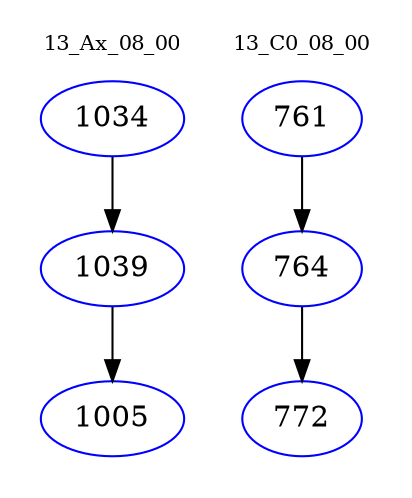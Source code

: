 digraph{
subgraph cluster_0 {
color = white
label = "13_Ax_08_00";
fontsize=10;
T0_1034 [label="1034", color="blue"]
T0_1034 -> T0_1039 [color="black"]
T0_1039 [label="1039", color="blue"]
T0_1039 -> T0_1005 [color="black"]
T0_1005 [label="1005", color="blue"]
}
subgraph cluster_1 {
color = white
label = "13_C0_08_00";
fontsize=10;
T1_761 [label="761", color="blue"]
T1_761 -> T1_764 [color="black"]
T1_764 [label="764", color="blue"]
T1_764 -> T1_772 [color="black"]
T1_772 [label="772", color="blue"]
}
}
